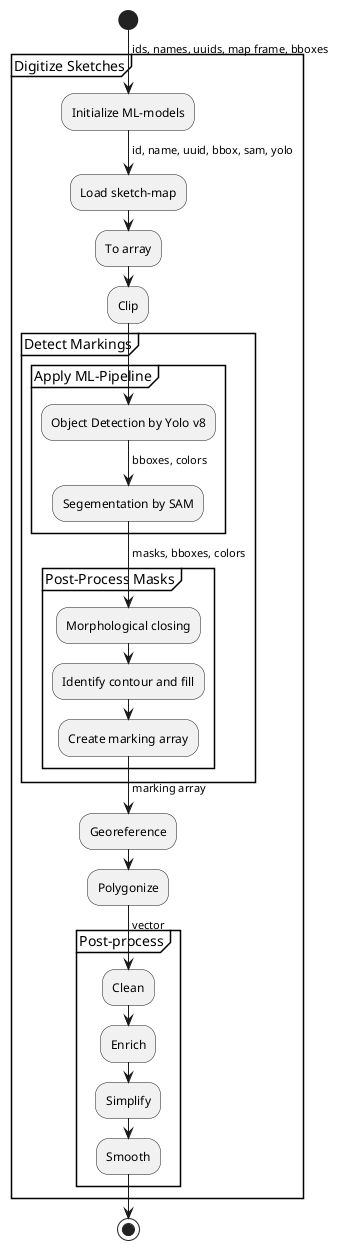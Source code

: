 @startuml
start
partition Digitize Sketches {
    -> ids, names, uuids, map frame, bboxes;
    :Initialize ML-models;
    -> id, name, uuid, bbox, sam, yolo;
    :Load sketch-map;
    :To array;
    :Clip;
    group Detect Markings {
        group Apply ML-Pipeline {
          :Object Detection by Yolo v8;
          -> bboxes, colors;
          :Segementation by SAM;
          -> masks, bboxes, colors;
        }
        group Post-Process Masks {
          :Morphological closing;
          :Identify contour and fill;
          :Create marking array;
        }
        -> marking array;
    }
    :Georeference;
    :Polygonize;
    -> vector;
    group Post-process {
      :Clean;
      :Enrich;
      :Simplify;
      :Smooth;
    }
}
stop
@enduml

